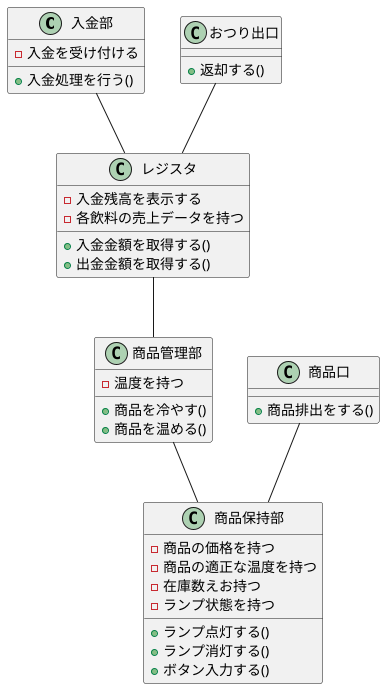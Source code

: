 @startuml


class 入金部 {
    - 入金を受け付ける
    + 入金処理を行う()
}

class レジスタ {
    - 入金残高を表示する
    - 各飲料の売上データを持つ
    + 入金金額を取得する()
    + 出金金額を取得する()
}

class おつり出口 {
    + 返却する()
}

class 商品管理部 {
    - 温度を持つ
    + 商品を冷やす()
    + 商品を温める()
}

class 商品保持部 {
    - 商品の価格を持つ
    - 商品の適正な温度を持つ
    - 在庫数えお持つ
    - ランプ状態を持つ
    + ランプ点灯する()
    + ランプ消灯する()
    + ボタン入力する()
}

class 商品口 {
    + 商品排出をする()
} 

商品管理部 -- 商品保持部
商品口 -- 商品保持部
おつり出口 -- レジスタ
入金部 -- レジスタ
レジスタ -- 商品管理部

@enduml


